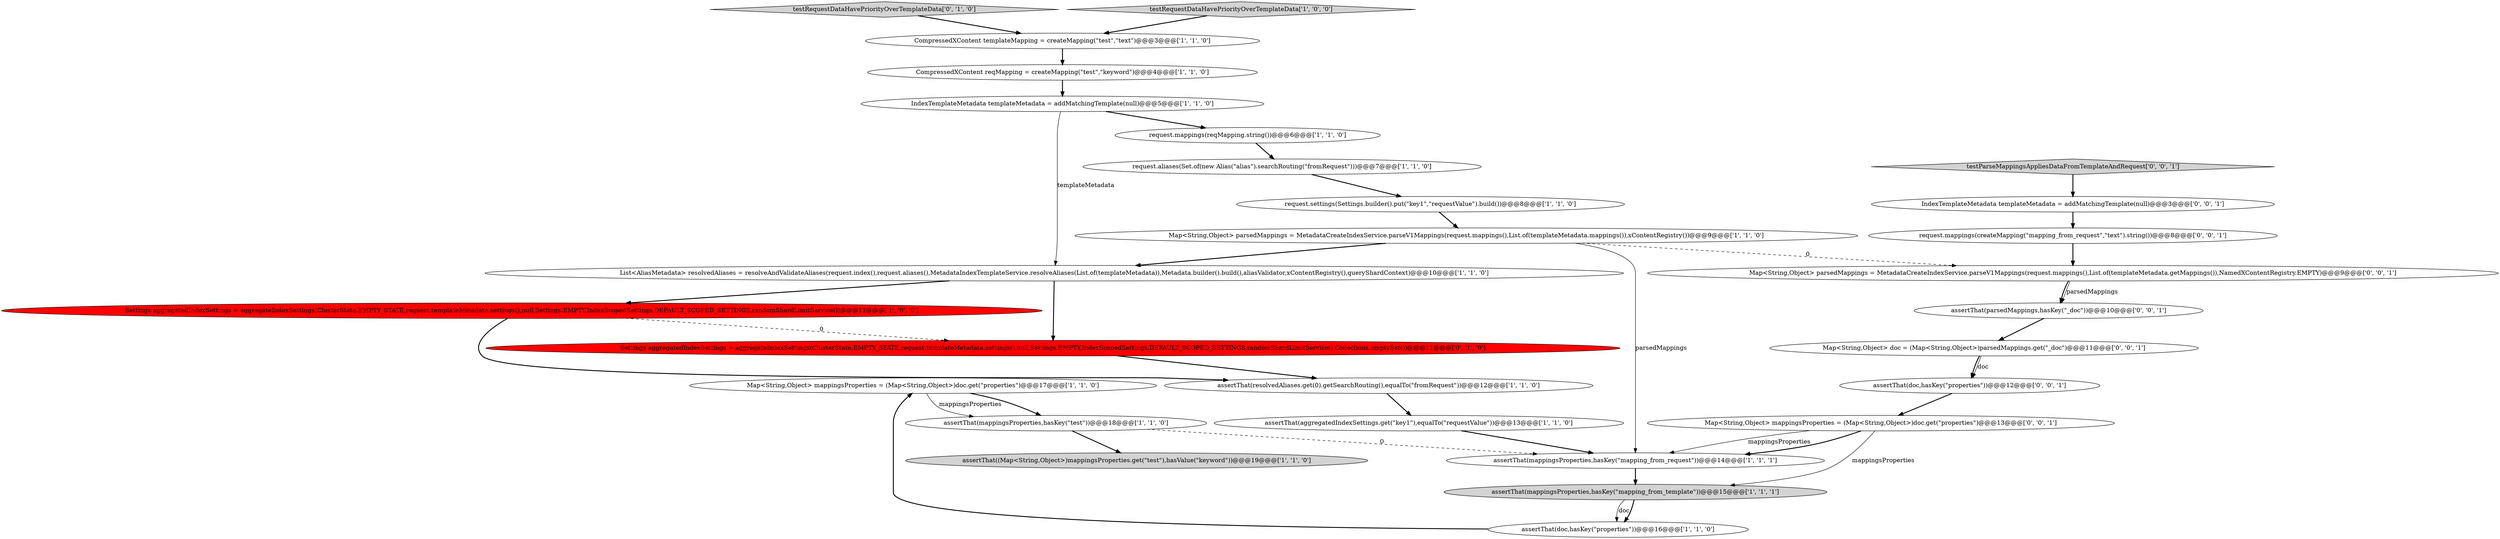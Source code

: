 digraph {
12 [style = filled, label = "Map<String,Object> mappingsProperties = (Map<String,Object>)doc.get(\"properties\")@@@17@@@['1', '1', '0']", fillcolor = white, shape = ellipse image = "AAA0AAABBB1BBB"];
24 [style = filled, label = "assertThat(parsedMappings,hasKey(\"_doc\"))@@@10@@@['0', '0', '1']", fillcolor = white, shape = ellipse image = "AAA0AAABBB3BBB"];
0 [style = filled, label = "CompressedXContent reqMapping = createMapping(\"test\",\"keyword\")@@@4@@@['1', '1', '0']", fillcolor = white, shape = ellipse image = "AAA0AAABBB1BBB"];
21 [style = filled, label = "assertThat(doc,hasKey(\"properties\"))@@@12@@@['0', '0', '1']", fillcolor = white, shape = ellipse image = "AAA0AAABBB3BBB"];
18 [style = filled, label = "testRequestDataHavePriorityOverTemplateData['0', '1', '0']", fillcolor = lightgray, shape = diamond image = "AAA0AAABBB2BBB"];
15 [style = filled, label = "assertThat(aggregatedIndexSettings.get(\"key1\"),equalTo(\"requestValue\"))@@@13@@@['1', '1', '0']", fillcolor = white, shape = ellipse image = "AAA0AAABBB1BBB"];
5 [style = filled, label = "assertThat(mappingsProperties,hasKey(\"mapping_from_template\"))@@@15@@@['1', '1', '1']", fillcolor = lightgray, shape = ellipse image = "AAA0AAABBB1BBB"];
25 [style = filled, label = "Map<String,Object> parsedMappings = MetadataCreateIndexService.parseV1Mappings(request.mappings(),List.of(templateMetadata.getMappings()),NamedXContentRegistry.EMPTY)@@@9@@@['0', '0', '1']", fillcolor = white, shape = ellipse image = "AAA0AAABBB3BBB"];
9 [style = filled, label = "assertThat(mappingsProperties,hasKey(\"test\"))@@@18@@@['1', '1', '0']", fillcolor = white, shape = ellipse image = "AAA0AAABBB1BBB"];
4 [style = filled, label = "Settings aggregatedIndexSettings = aggregateIndexSettings(ClusterState.EMPTY_STATE,request,templateMetadata.settings(),null,Settings.EMPTY,IndexScopedSettings.DEFAULT_SCOPED_SETTINGS,randomShardLimitService())@@@11@@@['1', '0', '0']", fillcolor = red, shape = ellipse image = "AAA1AAABBB1BBB"];
23 [style = filled, label = "request.mappings(createMapping(\"mapping_from_request\",\"text\").string())@@@8@@@['0', '0', '1']", fillcolor = white, shape = ellipse image = "AAA0AAABBB3BBB"];
10 [style = filled, label = "List<AliasMetadata> resolvedAliases = resolveAndValidateAliases(request.index(),request.aliases(),MetadataIndexTemplateService.resolveAliases(List.of(templateMetadata)),Metadata.builder().build(),aliasValidator,xContentRegistry(),queryShardContext)@@@10@@@['1', '1', '0']", fillcolor = white, shape = ellipse image = "AAA0AAABBB1BBB"];
14 [style = filled, label = "testRequestDataHavePriorityOverTemplateData['1', '0', '0']", fillcolor = lightgray, shape = diamond image = "AAA0AAABBB1BBB"];
27 [style = filled, label = "testParseMappingsAppliesDataFromTemplateAndRequest['0', '0', '1']", fillcolor = lightgray, shape = diamond image = "AAA0AAABBB3BBB"];
13 [style = filled, label = "assertThat((Map<String,Object>)mappingsProperties.get(\"test\"),hasValue(\"keyword\"))@@@19@@@['1', '1', '0']", fillcolor = lightgray, shape = ellipse image = "AAA0AAABBB1BBB"];
26 [style = filled, label = "Map<String,Object> mappingsProperties = (Map<String,Object>)doc.get(\"properties\")@@@13@@@['0', '0', '1']", fillcolor = white, shape = ellipse image = "AAA0AAABBB3BBB"];
6 [style = filled, label = "assertThat(doc,hasKey(\"properties\"))@@@16@@@['1', '1', '0']", fillcolor = white, shape = ellipse image = "AAA0AAABBB1BBB"];
19 [style = filled, label = "Settings aggregatedIndexSettings = aggregateIndexSettings(ClusterState.EMPTY_STATE,request,templateMetadata.settings(),null,Settings.EMPTY,IndexScopedSettings.DEFAULT_SCOPED_SETTINGS,randomShardLimitService(),Collections.emptySet())@@@11@@@['0', '1', '0']", fillcolor = red, shape = ellipse image = "AAA1AAABBB2BBB"];
16 [style = filled, label = "assertThat(mappingsProperties,hasKey(\"mapping_from_request\"))@@@14@@@['1', '1', '1']", fillcolor = white, shape = ellipse image = "AAA0AAABBB1BBB"];
22 [style = filled, label = "IndexTemplateMetadata templateMetadata = addMatchingTemplate(null)@@@3@@@['0', '0', '1']", fillcolor = white, shape = ellipse image = "AAA0AAABBB3BBB"];
7 [style = filled, label = "assertThat(resolvedAliases.get(0).getSearchRouting(),equalTo(\"fromRequest\"))@@@12@@@['1', '1', '0']", fillcolor = white, shape = ellipse image = "AAA0AAABBB1BBB"];
17 [style = filled, label = "CompressedXContent templateMapping = createMapping(\"test\",\"text\")@@@3@@@['1', '1', '0']", fillcolor = white, shape = ellipse image = "AAA0AAABBB1BBB"];
2 [style = filled, label = "IndexTemplateMetadata templateMetadata = addMatchingTemplate(null)@@@5@@@['1', '1', '0']", fillcolor = white, shape = ellipse image = "AAA0AAABBB1BBB"];
3 [style = filled, label = "request.mappings(reqMapping.string())@@@6@@@['1', '1', '0']", fillcolor = white, shape = ellipse image = "AAA0AAABBB1BBB"];
1 [style = filled, label = "request.aliases(Set.of(new Alias(\"alias\").searchRouting(\"fromRequest\")))@@@7@@@['1', '1', '0']", fillcolor = white, shape = ellipse image = "AAA0AAABBB1BBB"];
8 [style = filled, label = "request.settings(Settings.builder().put(\"key1\",\"requestValue\").build())@@@8@@@['1', '1', '0']", fillcolor = white, shape = ellipse image = "AAA0AAABBB1BBB"];
11 [style = filled, label = "Map<String,Object> parsedMappings = MetadataCreateIndexService.parseV1Mappings(request.mappings(),List.of(templateMetadata.mappings()),xContentRegistry())@@@9@@@['1', '1', '0']", fillcolor = white, shape = ellipse image = "AAA0AAABBB1BBB"];
20 [style = filled, label = "Map<String,Object> doc = (Map<String,Object>)parsedMappings.get(\"_doc\")@@@11@@@['0', '0', '1']", fillcolor = white, shape = ellipse image = "AAA0AAABBB3BBB"];
23->25 [style = bold, label=""];
11->16 [style = solid, label="parsedMappings"];
20->21 [style = solid, label="doc"];
9->16 [style = dashed, label="0"];
1->8 [style = bold, label=""];
2->10 [style = solid, label="templateMetadata"];
3->1 [style = bold, label=""];
25->24 [style = solid, label="parsedMappings"];
10->19 [style = bold, label=""];
2->3 [style = bold, label=""];
0->2 [style = bold, label=""];
18->17 [style = bold, label=""];
14->17 [style = bold, label=""];
26->16 [style = solid, label="mappingsProperties"];
15->16 [style = bold, label=""];
12->9 [style = bold, label=""];
27->22 [style = bold, label=""];
22->23 [style = bold, label=""];
4->7 [style = bold, label=""];
24->20 [style = bold, label=""];
20->21 [style = bold, label=""];
26->16 [style = bold, label=""];
25->24 [style = bold, label=""];
21->26 [style = bold, label=""];
5->6 [style = solid, label="doc"];
17->0 [style = bold, label=""];
5->6 [style = bold, label=""];
12->9 [style = solid, label="mappingsProperties"];
11->10 [style = bold, label=""];
11->25 [style = dashed, label="0"];
10->4 [style = bold, label=""];
16->5 [style = bold, label=""];
7->15 [style = bold, label=""];
26->5 [style = solid, label="mappingsProperties"];
4->19 [style = dashed, label="0"];
8->11 [style = bold, label=""];
19->7 [style = bold, label=""];
9->13 [style = bold, label=""];
6->12 [style = bold, label=""];
}
